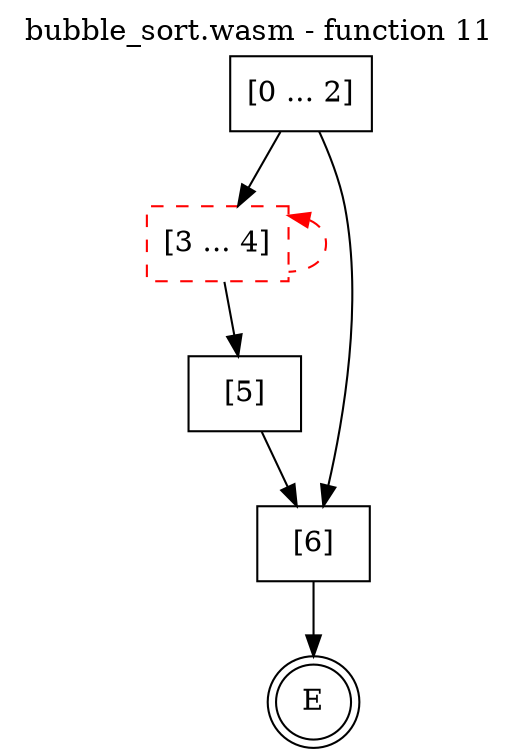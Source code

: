 digraph finite_state_machine {
    label = "bubble_sort.wasm - function 11"
    labelloc =  t
    labelfontsize = 16
    labelfontcolor = black
    labelfontname = "Helvetica"
    node [shape = doublecircle]; E ;
    node [shape = box];
    node [shape=box, color=black, style=solid] 0[label="[0 ... 2]"]
    node [shape=box, color=red, style=dashed] 3[label="[3 ... 4]"]
    node [shape=box, color=black, style=solid] 5[label="[5]"]
    node [shape=box, color=black, style=solid] 6[label="[6]"]
    0 -> 3;
    0 -> 6;
    3 -> 5;
    3 -> 3[style="dashed" color="red" dir=back];
    5 -> 6;
    6 -> E;
}
